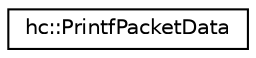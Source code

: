 digraph "Graphical Class Hierarchy"
{
  edge [fontname="Helvetica",fontsize="10",labelfontname="Helvetica",labelfontsize="10"];
  node [fontname="Helvetica",fontsize="10",shape=record];
  rankdir="LR";
  Node1 [label="hc::PrintfPacketData",height=0.2,width=0.4,color="black", fillcolor="white", style="filled",URL="$unionhc_1_1PrintfPacketData.html"];
}
